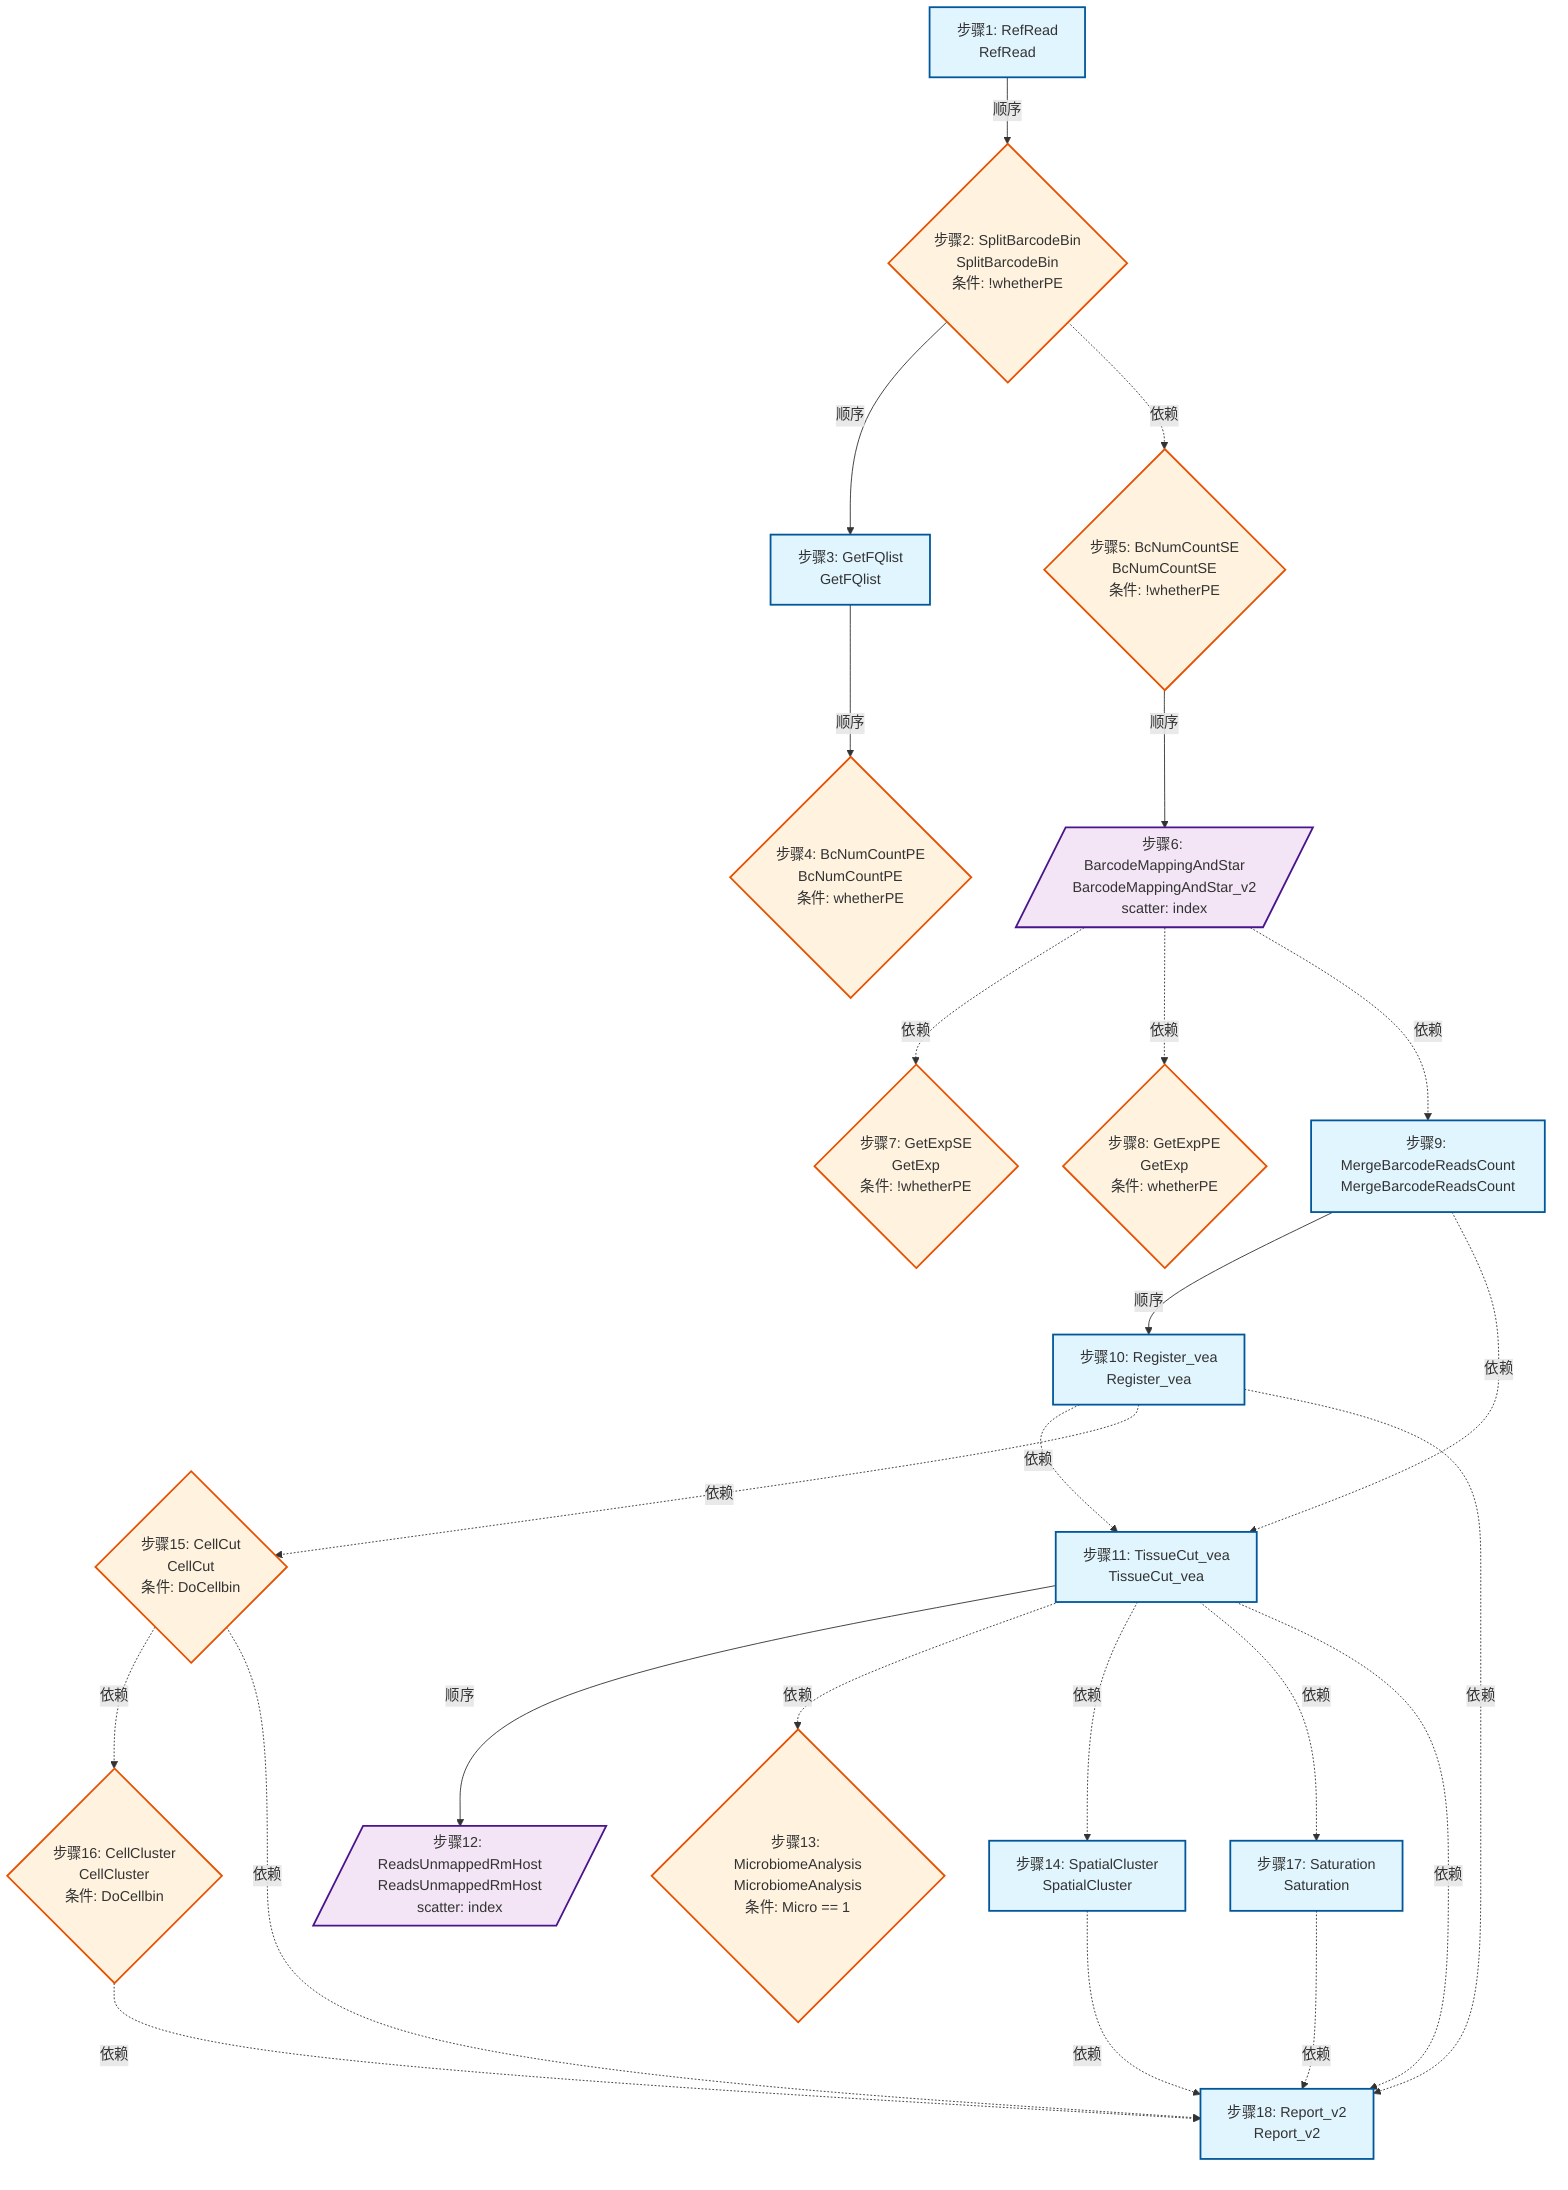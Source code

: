 graph TD
    %% 样式定义
    classDef workflowNode fill:#e1f5fe,stroke:#01579b,stroke-width:2px
    classDef conditionalNode fill:#fff3e0,stroke:#e65100,stroke-width:2px
    classDef scatterNode fill:#f3e5f5,stroke:#4a148c,stroke-width:2px
    classDef dependencyEdge stroke:#ff5722,stroke-width:2px
    classDef sequenceEdge stroke:#4caf50,stroke-width:1px
    RefRead[步骤1: RefRead<br/>RefRead]
    class RefRead workflowNode
    SplitBarcodeBin{步骤2: SplitBarcodeBin<br/>SplitBarcodeBin<br/>条件: !whetherPE}
    class SplitBarcodeBin conditionalNode
    GetFQlist[步骤3: GetFQlist<br/>GetFQlist]
    class GetFQlist workflowNode
    BcNumCountPE{步骤4: BcNumCountPE<br/>BcNumCountPE<br/>条件: whetherPE}
    class BcNumCountPE conditionalNode
    BcNumCountSE{步骤5: BcNumCountSE<br/>BcNumCountSE<br/>条件: !whetherPE}
    class BcNumCountSE conditionalNode
    BarcodeMappingAndStar[/步骤6: BarcodeMappingAndStar<br/>BarcodeMappingAndStar_v2<br/>scatter: index/]
    class BarcodeMappingAndStar scatterNode
    GetExpSE{步骤7: GetExpSE<br/>GetExp<br/>条件: !whetherPE}
    class GetExpSE conditionalNode
    GetExpPE{步骤8: GetExpPE<br/>GetExp<br/>条件: whetherPE}
    class GetExpPE conditionalNode
    MergeBarcodeReadsCount[步骤9: MergeBarcodeReadsCount<br/>MergeBarcodeReadsCount]
    class MergeBarcodeReadsCount workflowNode
    Register_vea[步骤10: Register_vea<br/>Register_vea]
    class Register_vea workflowNode
    TissueCut_vea[步骤11: TissueCut_vea<br/>TissueCut_vea]
    class TissueCut_vea workflowNode
    ReadsUnmappedRmHost[/步骤12: ReadsUnmappedRmHost<br/>ReadsUnmappedRmHost<br/>scatter: index/]
    class ReadsUnmappedRmHost scatterNode
    MicrobiomeAnalysis{步骤13: MicrobiomeAnalysis<br/>MicrobiomeAnalysis<br/>条件: Micro == 1}
    class MicrobiomeAnalysis conditionalNode
    SpatialCluster[步骤14: SpatialCluster<br/>SpatialCluster]
    class SpatialCluster workflowNode
    CellCut{步骤15: CellCut<br/>CellCut<br/>条件: DoCellbin}
    class CellCut conditionalNode
    CellCluster{步骤16: CellCluster<br/>CellCluster<br/>条件: DoCellbin}
    class CellCluster conditionalNode
    Saturation[步骤17: Saturation<br/>Saturation]
    class Saturation workflowNode
    Report_v2[步骤18: Report_v2<br/>Report_v2]
    class Report_v2 workflowNode
    RefRead -->|顺序| SplitBarcodeBin
    SplitBarcodeBin -->|顺序| GetFQlist
    GetFQlist -->|顺序| BcNumCountPE
    SplitBarcodeBin -.->|依赖| BcNumCountSE
    BcNumCountSE -->|顺序| BarcodeMappingAndStar
    BarcodeMappingAndStar -.->|依赖| GetExpSE
    BarcodeMappingAndStar -.->|依赖| GetExpPE
    BarcodeMappingAndStar -.->|依赖| MergeBarcodeReadsCount
    MergeBarcodeReadsCount -->|顺序| Register_vea
    Register_vea -.->|依赖| TissueCut_vea
    MergeBarcodeReadsCount -.->|依赖| TissueCut_vea
    TissueCut_vea -->|顺序| ReadsUnmappedRmHost
    TissueCut_vea -.->|依赖| MicrobiomeAnalysis
    TissueCut_vea -.->|依赖| SpatialCluster
    Register_vea -.->|依赖| CellCut
    CellCut -.->|依赖| CellCluster
    TissueCut_vea -.->|依赖| Saturation
    CellCut -.->|依赖| Report_v2
    Register_vea -.->|依赖| Report_v2
    SpatialCluster -.->|依赖| Report_v2
    Saturation -.->|依赖| Report_v2
    CellCluster -.->|依赖| Report_v2
    TissueCut_vea -.->|依赖| Report_v2